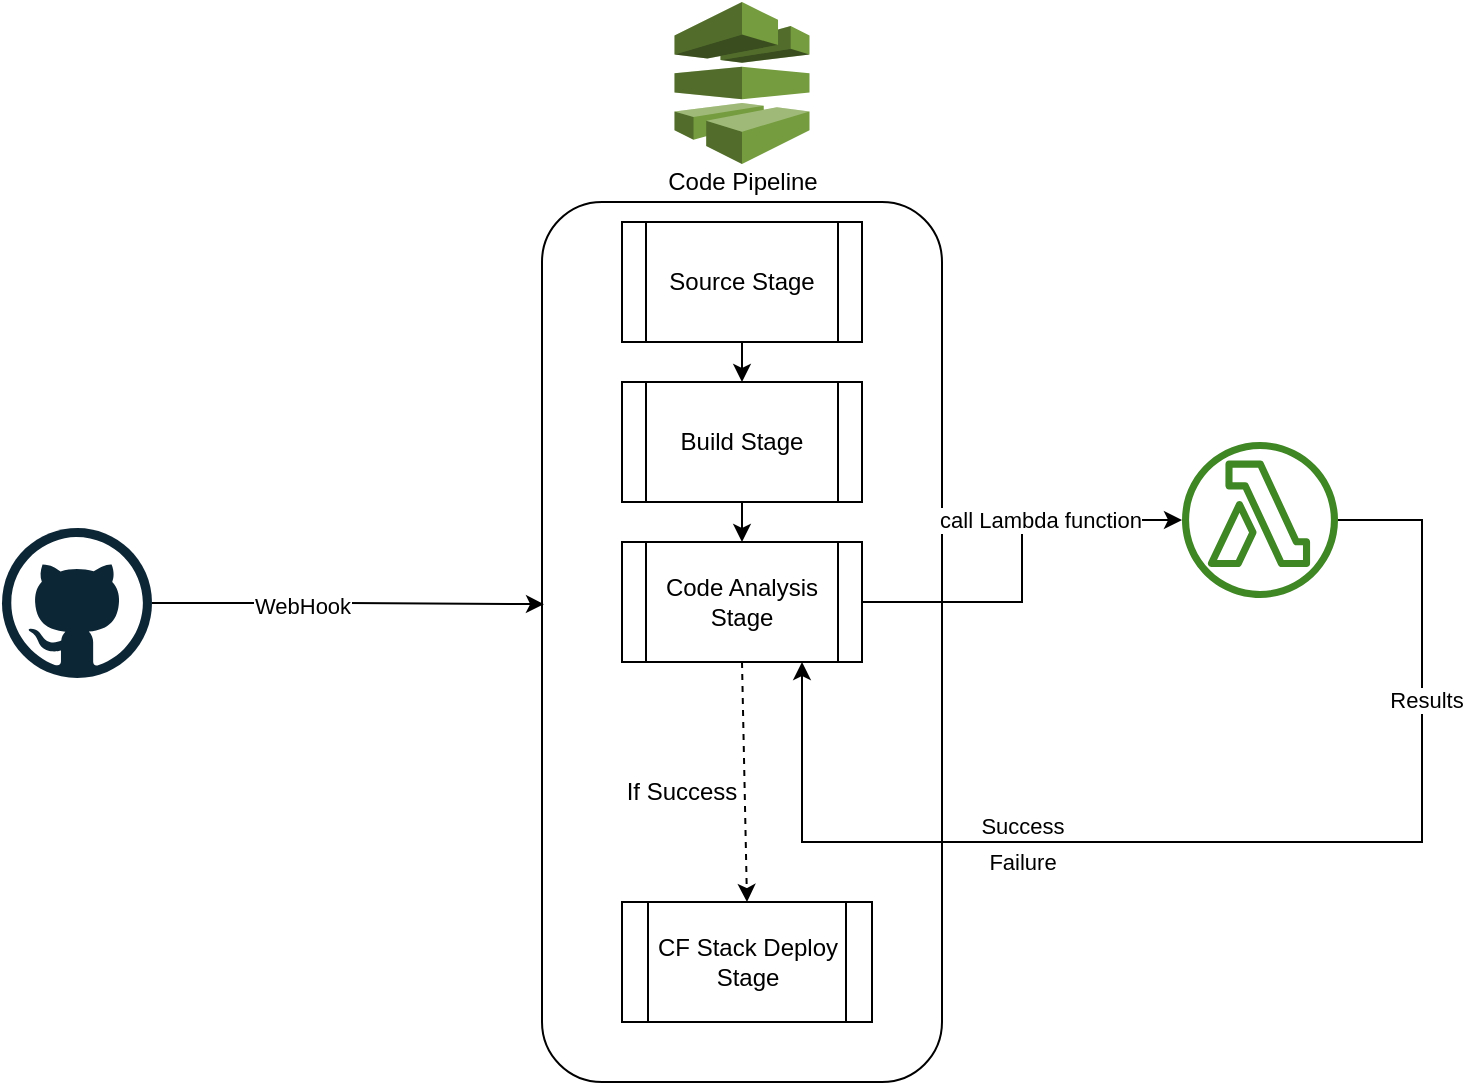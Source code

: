 <mxfile version="17.4.2" type="github">
  <diagram id="V5U_KkYaPqWeT6ajfPoB" name="Page-1">
    <mxGraphModel dx="1422" dy="804" grid="1" gridSize="10" guides="1" tooltips="1" connect="1" arrows="1" fold="1" page="1" pageScale="1" pageWidth="850" pageHeight="1100" math="0" shadow="0">
      <root>
        <mxCell id="0" />
        <mxCell id="1" parent="0" />
        <mxCell id="W6yEfXLbLqS_vUzd7XXr-1" value="" style="outlineConnect=0;dashed=0;verticalLabelPosition=bottom;verticalAlign=top;align=center;html=1;shape=mxgraph.aws3.codepipeline;fillColor=#759C3E;gradientColor=none;" vertex="1" parent="1">
          <mxGeometry x="386.25" y="100" width="67.5" height="81" as="geometry" />
        </mxCell>
        <mxCell id="W6yEfXLbLqS_vUzd7XXr-2" value="" style="rounded=1;whiteSpace=wrap;html=1;rotation=90;" vertex="1" parent="1">
          <mxGeometry x="200" y="320" width="440" height="200" as="geometry" />
        </mxCell>
        <mxCell id="W6yEfXLbLqS_vUzd7XXr-18" style="edgeStyle=orthogonalEdgeStyle;rounded=0;orthogonalLoop=1;jettySize=auto;html=1;exitX=0.5;exitY=1;exitDx=0;exitDy=0;entryX=0.5;entryY=0;entryDx=0;entryDy=0;" edge="1" parent="1" source="W6yEfXLbLqS_vUzd7XXr-3" target="W6yEfXLbLqS_vUzd7XXr-4">
          <mxGeometry relative="1" as="geometry" />
        </mxCell>
        <mxCell id="W6yEfXLbLqS_vUzd7XXr-3" value="Source Stage" style="shape=process;whiteSpace=wrap;html=1;backgroundOutline=1;" vertex="1" parent="1">
          <mxGeometry x="360" y="210" width="120" height="60" as="geometry" />
        </mxCell>
        <mxCell id="W6yEfXLbLqS_vUzd7XXr-20" style="edgeStyle=orthogonalEdgeStyle;rounded=0;orthogonalLoop=1;jettySize=auto;html=1;exitX=0.5;exitY=1;exitDx=0;exitDy=0;entryX=0.5;entryY=0;entryDx=0;entryDy=0;" edge="1" parent="1" source="W6yEfXLbLqS_vUzd7XXr-4" target="W6yEfXLbLqS_vUzd7XXr-5">
          <mxGeometry relative="1" as="geometry" />
        </mxCell>
        <mxCell id="W6yEfXLbLqS_vUzd7XXr-4" value="Build Stage" style="shape=process;whiteSpace=wrap;html=1;backgroundOutline=1;" vertex="1" parent="1">
          <mxGeometry x="360" y="290" width="120" height="60" as="geometry" />
        </mxCell>
        <mxCell id="W6yEfXLbLqS_vUzd7XXr-23" style="edgeStyle=orthogonalEdgeStyle;rounded=0;orthogonalLoop=1;jettySize=auto;html=1;" edge="1" parent="1" source="W6yEfXLbLqS_vUzd7XXr-5" target="W6yEfXLbLqS_vUzd7XXr-9">
          <mxGeometry relative="1" as="geometry" />
        </mxCell>
        <mxCell id="W6yEfXLbLqS_vUzd7XXr-25" value="call Lambda function" style="edgeLabel;html=1;align=center;verticalAlign=middle;resizable=0;points=[];" vertex="1" connectable="0" parent="W6yEfXLbLqS_vUzd7XXr-23">
          <mxGeometry x="0.293" relative="1" as="geometry">
            <mxPoint as="offset" />
          </mxGeometry>
        </mxCell>
        <mxCell id="W6yEfXLbLqS_vUzd7XXr-5" value="Code Analysis Stage" style="shape=process;whiteSpace=wrap;html=1;backgroundOutline=1;" vertex="1" parent="1">
          <mxGeometry x="360" y="370" width="120" height="60" as="geometry" />
        </mxCell>
        <mxCell id="W6yEfXLbLqS_vUzd7XXr-6" value="CF Stack Deploy Stage" style="shape=process;whiteSpace=wrap;html=1;backgroundOutline=1;" vertex="1" parent="1">
          <mxGeometry x="360" y="550" width="125" height="60" as="geometry" />
        </mxCell>
        <mxCell id="W6yEfXLbLqS_vUzd7XXr-12" style="edgeStyle=orthogonalEdgeStyle;rounded=0;orthogonalLoop=1;jettySize=auto;html=1;entryX=0.457;entryY=0.995;entryDx=0;entryDy=0;entryPerimeter=0;" edge="1" parent="1" source="W6yEfXLbLqS_vUzd7XXr-8" target="W6yEfXLbLqS_vUzd7XXr-2">
          <mxGeometry relative="1" as="geometry" />
        </mxCell>
        <mxCell id="W6yEfXLbLqS_vUzd7XXr-13" value="WebHook" style="edgeLabel;html=1;align=center;verticalAlign=middle;resizable=0;points=[];" vertex="1" connectable="0" parent="W6yEfXLbLqS_vUzd7XXr-12">
          <mxGeometry x="-0.237" relative="1" as="geometry">
            <mxPoint y="1" as="offset" />
          </mxGeometry>
        </mxCell>
        <mxCell id="W6yEfXLbLqS_vUzd7XXr-8" value="" style="dashed=0;outlineConnect=0;html=1;align=center;labelPosition=center;verticalLabelPosition=bottom;verticalAlign=top;shape=mxgraph.weblogos.github" vertex="1" parent="1">
          <mxGeometry x="50" y="363" width="75" height="75" as="geometry" />
        </mxCell>
        <mxCell id="W6yEfXLbLqS_vUzd7XXr-24" style="edgeStyle=orthogonalEdgeStyle;rounded=0;orthogonalLoop=1;jettySize=auto;html=1;entryX=0.75;entryY=1;entryDx=0;entryDy=0;" edge="1" parent="1" source="W6yEfXLbLqS_vUzd7XXr-9" target="W6yEfXLbLqS_vUzd7XXr-5">
          <mxGeometry relative="1" as="geometry">
            <mxPoint x="760" y="642" as="targetPoint" />
            <Array as="points">
              <mxPoint x="760" y="359" />
              <mxPoint x="760" y="520" />
              <mxPoint x="450" y="520" />
            </Array>
          </mxGeometry>
        </mxCell>
        <mxCell id="W6yEfXLbLqS_vUzd7XXr-26" value="Results" style="edgeLabel;html=1;align=center;verticalAlign=middle;resizable=0;points=[];" vertex="1" connectable="0" parent="W6yEfXLbLqS_vUzd7XXr-24">
          <mxGeometry x="-0.562" y="2" relative="1" as="geometry">
            <mxPoint as="offset" />
          </mxGeometry>
        </mxCell>
        <mxCell id="W6yEfXLbLqS_vUzd7XXr-27" value="Success" style="edgeLabel;html=1;align=center;verticalAlign=middle;resizable=0;points=[];" vertex="1" connectable="0" parent="W6yEfXLbLqS_vUzd7XXr-24">
          <mxGeometry x="0.29" y="-8" relative="1" as="geometry">
            <mxPoint x="-14" as="offset" />
          </mxGeometry>
        </mxCell>
        <mxCell id="W6yEfXLbLqS_vUzd7XXr-28" value="Failure" style="edgeLabel;html=1;align=center;verticalAlign=middle;resizable=0;points=[];" vertex="1" connectable="0" parent="W6yEfXLbLqS_vUzd7XXr-24">
          <mxGeometry x="0.32" y="10" relative="1" as="geometry">
            <mxPoint x="-5" as="offset" />
          </mxGeometry>
        </mxCell>
        <mxCell id="W6yEfXLbLqS_vUzd7XXr-9" value="" style="sketch=0;outlineConnect=0;fontColor=#232F3E;gradientColor=none;fillColor=#3F8624;strokeColor=none;dashed=0;verticalLabelPosition=bottom;verticalAlign=top;align=center;html=1;fontSize=12;fontStyle=0;aspect=fixed;pointerEvents=1;shape=mxgraph.aws4.lambda_function;" vertex="1" parent="1">
          <mxGeometry x="640" y="320" width="78" height="78" as="geometry" />
        </mxCell>
        <mxCell id="W6yEfXLbLqS_vUzd7XXr-14" value="Code Pipeline" style="text;html=1;align=center;verticalAlign=middle;resizable=0;points=[];autosize=1;strokeColor=none;fillColor=none;" vertex="1" parent="1">
          <mxGeometry x="375" y="180" width="90" height="20" as="geometry" />
        </mxCell>
        <mxCell id="W6yEfXLbLqS_vUzd7XXr-22" value="" style="html=1;labelBackgroundColor=#ffffff;startArrow=none;startFill=0;startSize=6;endArrow=classic;endFill=1;endSize=6;jettySize=auto;orthogonalLoop=1;strokeWidth=1;dashed=1;fontSize=14;rounded=0;entryX=0.5;entryY=0;entryDx=0;entryDy=0;exitX=0.5;exitY=1;exitDx=0;exitDy=0;" edge="1" parent="1" source="W6yEfXLbLqS_vUzd7XXr-5" target="W6yEfXLbLqS_vUzd7XXr-6">
          <mxGeometry width="60" height="60" relative="1" as="geometry">
            <mxPoint x="386" y="500" as="sourcePoint" />
            <mxPoint x="446.25" y="438" as="targetPoint" />
          </mxGeometry>
        </mxCell>
        <mxCell id="W6yEfXLbLqS_vUzd7XXr-29" value="If Success" style="text;html=1;strokeColor=none;fillColor=none;align=center;verticalAlign=middle;whiteSpace=wrap;rounded=0;" vertex="1" parent="1">
          <mxGeometry x="360" y="480" width="60" height="30" as="geometry" />
        </mxCell>
      </root>
    </mxGraphModel>
  </diagram>
</mxfile>
